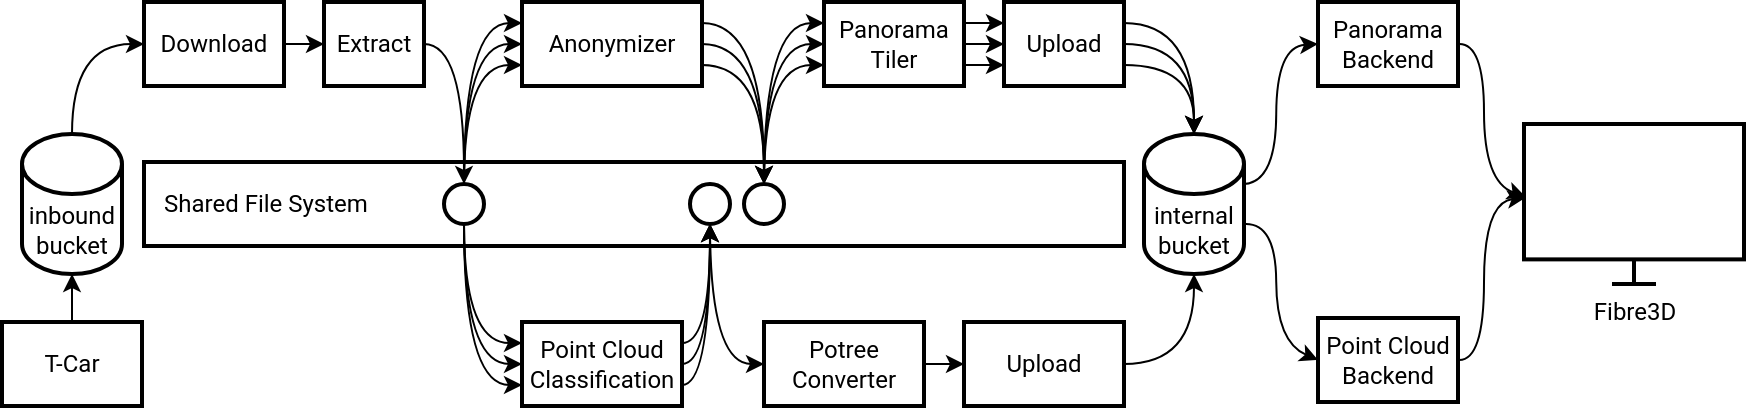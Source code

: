 <mxfile version="21.6.8" type="device">
  <diagram id="4VItoTFVdyu-B1bD5xtJ" name="Page-2">
    <mxGraphModel dx="1000" dy="699" grid="1" gridSize="10" guides="1" tooltips="1" connect="1" arrows="1" fold="1" page="1" pageScale="1" pageWidth="850" pageHeight="1100" math="0" shadow="0">
      <root>
        <mxCell id="J9tFE-FJSOzNZMM4bbKc-0" />
        <mxCell id="J9tFE-FJSOzNZMM4bbKc-1" parent="J9tFE-FJSOzNZMM4bbKc-0" />
        <mxCell id="U5SvPRz84Rl3WFOFM3O1-3" style="rounded=0;orthogonalLoop=1;jettySize=auto;html=1;exitX=0.5;exitY=0;exitDx=0;exitDy=0;exitPerimeter=0;entryX=0;entryY=0.5;entryDx=0;entryDy=0;edgeStyle=orthogonalEdgeStyle;curved=1;fontFamily=Roboto;" parent="J9tFE-FJSOzNZMM4bbKc-1" source="xUiSU17F0X33oVe9RQWk-1" target="a_nXjGVmlLmyrYhKoHXu-0" edge="1">
          <mxGeometry relative="1" as="geometry" />
        </mxCell>
        <mxCell id="xUiSU17F0X33oVe9RQWk-1" value="inbound&lt;br&gt;bucket" style="shape=cylinder3;whiteSpace=wrap;html=1;boundedLbl=1;backgroundOutline=1;size=15;fillColor=none;fontColor=#000000;strokeColor=#000000;strokeWidth=2;fontFamily=Roboto;" parent="J9tFE-FJSOzNZMM4bbKc-1" vertex="1">
          <mxGeometry x="249" y="266" width="50" height="70" as="geometry" />
        </mxCell>
        <mxCell id="U5SvPRz84Rl3WFOFM3O1-4" style="edgeStyle=orthogonalEdgeStyle;curved=1;rounded=0;orthogonalLoop=1;jettySize=auto;html=1;exitX=1;exitY=0.5;exitDx=0;exitDy=0;entryX=0;entryY=0.5;entryDx=0;entryDy=0;fontFamily=Roboto;" parent="J9tFE-FJSOzNZMM4bbKc-1" source="a_nXjGVmlLmyrYhKoHXu-0" target="a_nXjGVmlLmyrYhKoHXu-1" edge="1">
          <mxGeometry relative="1" as="geometry" />
        </mxCell>
        <mxCell id="a_nXjGVmlLmyrYhKoHXu-0" value="Download" style="rounded=0;whiteSpace=wrap;html=1;fillColor=none;strokeWidth=2;fontFamily=Roboto;" parent="J9tFE-FJSOzNZMM4bbKc-1" vertex="1">
          <mxGeometry x="310" y="200" width="70" height="42" as="geometry" />
        </mxCell>
        <mxCell id="a_nXjGVmlLmyrYhKoHXu-1" value="Extract" style="rounded=0;whiteSpace=wrap;html=1;fillColor=none;strokeWidth=2;fontFamily=Roboto;" parent="J9tFE-FJSOzNZMM4bbKc-1" vertex="1">
          <mxGeometry x="400" y="200" width="50" height="42" as="geometry" />
        </mxCell>
        <mxCell id="2uwxLtayoGPKNxCUKSKQ-0" value="internal&lt;br&gt;bucket" style="shape=cylinder3;whiteSpace=wrap;html=1;boundedLbl=1;backgroundOutline=1;size=15;fillColor=none;fontColor=#000000;strokeColor=#000000;fontFamily=Roboto;strokeWidth=2;" parent="J9tFE-FJSOzNZMM4bbKc-1" vertex="1">
          <mxGeometry x="810" y="266" width="50" height="70" as="geometry" />
        </mxCell>
        <mxCell id="2uwxLtayoGPKNxCUKSKQ-2" value="Shared File System" style="rounded=0;whiteSpace=wrap;html=1;strokeWidth=2;align=left;spacingLeft=8;fillColor=none;fontColor=#000000;strokeColor=#000000;fontFamily=Roboto;" parent="J9tFE-FJSOzNZMM4bbKc-1" vertex="1">
          <mxGeometry x="310" y="280" width="490" height="42" as="geometry" />
        </mxCell>
        <mxCell id="FW7x4d71alcuQyMboTVm-10" style="edgeStyle=orthogonalEdgeStyle;curved=1;rounded=0;orthogonalLoop=1;jettySize=auto;html=1;exitX=1;exitY=0.25;exitDx=0;exitDy=0;entryX=0.5;entryY=0;entryDx=0;entryDy=0;fontFamily=Roboto;" parent="J9tFE-FJSOzNZMM4bbKc-1" source="2uwxLtayoGPKNxCUKSKQ-3" target="FW7x4d71alcuQyMboTVm-9" edge="1">
          <mxGeometry relative="1" as="geometry" />
        </mxCell>
        <mxCell id="FW7x4d71alcuQyMboTVm-11" style="edgeStyle=orthogonalEdgeStyle;curved=1;rounded=0;orthogonalLoop=1;jettySize=auto;html=1;exitX=1;exitY=0.5;exitDx=0;exitDy=0;entryX=0.5;entryY=0;entryDx=0;entryDy=0;fontFamily=Roboto;" parent="J9tFE-FJSOzNZMM4bbKc-1" source="2uwxLtayoGPKNxCUKSKQ-3" target="FW7x4d71alcuQyMboTVm-9" edge="1">
          <mxGeometry relative="1" as="geometry" />
        </mxCell>
        <mxCell id="FW7x4d71alcuQyMboTVm-12" style="edgeStyle=orthogonalEdgeStyle;curved=1;rounded=0;orthogonalLoop=1;jettySize=auto;html=1;exitX=1;exitY=0.75;exitDx=0;exitDy=0;entryX=0.5;entryY=0;entryDx=0;entryDy=0;fontFamily=Roboto;" parent="J9tFE-FJSOzNZMM4bbKc-1" source="2uwxLtayoGPKNxCUKSKQ-3" target="FW7x4d71alcuQyMboTVm-9" edge="1">
          <mxGeometry relative="1" as="geometry" />
        </mxCell>
        <mxCell id="2uwxLtayoGPKNxCUKSKQ-3" value="Anonymizer" style="rounded=0;whiteSpace=wrap;html=1;fontColor=#000000;fillColor=none;strokeWidth=2;fontFamily=Roboto;" parent="J9tFE-FJSOzNZMM4bbKc-1" vertex="1">
          <mxGeometry x="499" y="200" width="90" height="42" as="geometry" />
        </mxCell>
        <mxCell id="FW7x4d71alcuQyMboTVm-16" style="edgeStyle=orthogonalEdgeStyle;curved=1;rounded=0;orthogonalLoop=1;jettySize=auto;html=1;exitX=1;exitY=0.25;exitDx=0;exitDy=0;entryX=0;entryY=0.25;entryDx=0;entryDy=0;fontFamily=Roboto;" parent="J9tFE-FJSOzNZMM4bbKc-1" source="2uwxLtayoGPKNxCUKSKQ-4" target="U5SvPRz84Rl3WFOFM3O1-0" edge="1">
          <mxGeometry relative="1" as="geometry" />
        </mxCell>
        <mxCell id="FW7x4d71alcuQyMboTVm-17" style="edgeStyle=orthogonalEdgeStyle;curved=1;rounded=0;orthogonalLoop=1;jettySize=auto;html=1;exitX=1;exitY=0.5;exitDx=0;exitDy=0;entryX=0;entryY=0.5;entryDx=0;entryDy=0;fontFamily=Roboto;" parent="J9tFE-FJSOzNZMM4bbKc-1" source="2uwxLtayoGPKNxCUKSKQ-4" target="U5SvPRz84Rl3WFOFM3O1-0" edge="1">
          <mxGeometry relative="1" as="geometry" />
        </mxCell>
        <mxCell id="FW7x4d71alcuQyMboTVm-18" style="edgeStyle=orthogonalEdgeStyle;curved=1;rounded=0;orthogonalLoop=1;jettySize=auto;html=1;exitX=1;exitY=0.75;exitDx=0;exitDy=0;entryX=0;entryY=0.75;entryDx=0;entryDy=0;fontFamily=Roboto;" parent="J9tFE-FJSOzNZMM4bbKc-1" source="2uwxLtayoGPKNxCUKSKQ-4" target="U5SvPRz84Rl3WFOFM3O1-0" edge="1">
          <mxGeometry relative="1" as="geometry" />
        </mxCell>
        <mxCell id="2uwxLtayoGPKNxCUKSKQ-4" value="Panorama Tiler" style="rounded=0;whiteSpace=wrap;html=1;fillColor=none;strokeWidth=2;fontFamily=Roboto;" parent="J9tFE-FJSOzNZMM4bbKc-1" vertex="1">
          <mxGeometry x="650" y="200" width="70" height="42" as="geometry" />
        </mxCell>
        <mxCell id="FW7x4d71alcuQyMboTVm-7" style="edgeStyle=orthogonalEdgeStyle;curved=1;rounded=0;orthogonalLoop=1;jettySize=auto;html=1;exitX=1;exitY=0.5;exitDx=0;exitDy=0;entryX=0.5;entryY=1;entryDx=0;entryDy=0;fontFamily=Roboto;" parent="J9tFE-FJSOzNZMM4bbKc-1" source="oX5jtWM3znQzj-3iAQuO-0" target="FW7x4d71alcuQyMboTVm-19" edge="1">
          <mxGeometry relative="1" as="geometry">
            <mxPoint x="610" y="350" as="targetPoint" />
            <Array as="points">
              <mxPoint x="593" y="381" />
            </Array>
          </mxGeometry>
        </mxCell>
        <mxCell id="FW7x4d71alcuQyMboTVm-20" style="edgeStyle=orthogonalEdgeStyle;curved=1;rounded=0;orthogonalLoop=1;jettySize=auto;html=1;exitX=1;exitY=0.25;exitDx=0;exitDy=0;entryX=0.5;entryY=1;entryDx=0;entryDy=0;fontFamily=Roboto;" parent="J9tFE-FJSOzNZMM4bbKc-1" source="oX5jtWM3znQzj-3iAQuO-0" target="FW7x4d71alcuQyMboTVm-19" edge="1">
          <mxGeometry relative="1" as="geometry">
            <Array as="points">
              <mxPoint x="593" y="371" />
            </Array>
          </mxGeometry>
        </mxCell>
        <mxCell id="FW7x4d71alcuQyMboTVm-21" style="edgeStyle=orthogonalEdgeStyle;curved=1;rounded=0;orthogonalLoop=1;jettySize=auto;html=1;exitX=1;exitY=0.75;exitDx=0;exitDy=0;entryX=0.5;entryY=1;entryDx=0;entryDy=0;fontFamily=Roboto;" parent="J9tFE-FJSOzNZMM4bbKc-1" source="oX5jtWM3znQzj-3iAQuO-0" target="FW7x4d71alcuQyMboTVm-19" edge="1">
          <mxGeometry relative="1" as="geometry">
            <Array as="points">
              <mxPoint x="593" y="391" />
            </Array>
          </mxGeometry>
        </mxCell>
        <mxCell id="oX5jtWM3znQzj-3iAQuO-0" value="Point Cloud&lt;br&gt;Classification" style="rounded=0;whiteSpace=wrap;html=1;fillColor=none;strokeWidth=2;fontFamily=Roboto;" parent="J9tFE-FJSOzNZMM4bbKc-1" vertex="1">
          <mxGeometry x="499" y="360" width="80" height="42" as="geometry" />
        </mxCell>
        <mxCell id="FW7x4d71alcuQyMboTVm-8" style="edgeStyle=orthogonalEdgeStyle;curved=1;rounded=0;orthogonalLoop=1;jettySize=auto;html=1;exitX=1;exitY=0.5;exitDx=0;exitDy=0;entryX=0;entryY=0.5;entryDx=0;entryDy=0;fontFamily=Roboto;" parent="J9tFE-FJSOzNZMM4bbKc-1" source="tqu2j0pnysxG_At0koKi-0" target="U5SvPRz84Rl3WFOFM3O1-1" edge="1">
          <mxGeometry relative="1" as="geometry" />
        </mxCell>
        <mxCell id="tqu2j0pnysxG_At0koKi-0" value="Potree&lt;br&gt;Converter" style="rounded=0;whiteSpace=wrap;html=1;fillColor=none;strokeWidth=2;fontFamily=Roboto;" parent="J9tFE-FJSOzNZMM4bbKc-1" vertex="1">
          <mxGeometry x="620" y="360" width="80" height="42" as="geometry" />
        </mxCell>
        <mxCell id="FW7x4d71alcuQyMboTVm-23" style="edgeStyle=orthogonalEdgeStyle;curved=1;rounded=0;orthogonalLoop=1;jettySize=auto;html=1;exitX=1;exitY=0.25;exitDx=0;exitDy=0;entryX=0.5;entryY=0;entryDx=0;entryDy=0;entryPerimeter=0;fontFamily=Roboto;" parent="J9tFE-FJSOzNZMM4bbKc-1" source="U5SvPRz84Rl3WFOFM3O1-0" target="2uwxLtayoGPKNxCUKSKQ-0" edge="1">
          <mxGeometry relative="1" as="geometry" />
        </mxCell>
        <mxCell id="FW7x4d71alcuQyMboTVm-24" style="edgeStyle=orthogonalEdgeStyle;curved=1;rounded=0;orthogonalLoop=1;jettySize=auto;html=1;exitX=1;exitY=0.5;exitDx=0;exitDy=0;entryX=0.5;entryY=0;entryDx=0;entryDy=0;entryPerimeter=0;fontFamily=Roboto;" parent="J9tFE-FJSOzNZMM4bbKc-1" source="U5SvPRz84Rl3WFOFM3O1-0" target="2uwxLtayoGPKNxCUKSKQ-0" edge="1">
          <mxGeometry relative="1" as="geometry" />
        </mxCell>
        <mxCell id="FW7x4d71alcuQyMboTVm-25" style="edgeStyle=orthogonalEdgeStyle;curved=1;rounded=0;orthogonalLoop=1;jettySize=auto;html=1;exitX=1;exitY=0.75;exitDx=0;exitDy=0;entryX=0.5;entryY=0;entryDx=0;entryDy=0;entryPerimeter=0;fontFamily=Roboto;" parent="J9tFE-FJSOzNZMM4bbKc-1" source="U5SvPRz84Rl3WFOFM3O1-0" target="2uwxLtayoGPKNxCUKSKQ-0" edge="1">
          <mxGeometry relative="1" as="geometry">
            <mxPoint x="830" y="340.0" as="targetPoint" />
          </mxGeometry>
        </mxCell>
        <mxCell id="U5SvPRz84Rl3WFOFM3O1-0" value="Upload" style="rounded=0;whiteSpace=wrap;html=1;fillColor=none;strokeWidth=2;fontFamily=Roboto;" parent="J9tFE-FJSOzNZMM4bbKc-1" vertex="1">
          <mxGeometry x="740" y="200" width="60" height="42" as="geometry" />
        </mxCell>
        <mxCell id="FW7x4d71alcuQyMboTVm-26" style="edgeStyle=orthogonalEdgeStyle;curved=1;rounded=0;orthogonalLoop=1;jettySize=auto;html=1;exitX=1;exitY=0.5;exitDx=0;exitDy=0;entryX=0.5;entryY=1;entryDx=0;entryDy=0;entryPerimeter=0;fontFamily=Roboto;" parent="J9tFE-FJSOzNZMM4bbKc-1" source="U5SvPRz84Rl3WFOFM3O1-1" target="2uwxLtayoGPKNxCUKSKQ-0" edge="1">
          <mxGeometry relative="1" as="geometry" />
        </mxCell>
        <mxCell id="U5SvPRz84Rl3WFOFM3O1-1" value="Upload" style="rounded=0;whiteSpace=wrap;html=1;fillColor=none;strokeWidth=2;fontFamily=Roboto;" parent="J9tFE-FJSOzNZMM4bbKc-1" vertex="1">
          <mxGeometry x="720" y="360" width="80" height="42" as="geometry" />
        </mxCell>
        <mxCell id="FW7x4d71alcuQyMboTVm-1" style="edgeStyle=orthogonalEdgeStyle;curved=1;rounded=0;orthogonalLoop=1;jettySize=auto;html=1;exitX=0.5;exitY=0;exitDx=0;exitDy=0;entryX=0;entryY=0.25;entryDx=0;entryDy=0;fontFamily=Roboto;" parent="J9tFE-FJSOzNZMM4bbKc-1" source="FW7x4d71alcuQyMboTVm-0" target="2uwxLtayoGPKNxCUKSKQ-3" edge="1">
          <mxGeometry relative="1" as="geometry" />
        </mxCell>
        <mxCell id="FW7x4d71alcuQyMboTVm-2" style="edgeStyle=orthogonalEdgeStyle;curved=1;rounded=0;orthogonalLoop=1;jettySize=auto;html=1;exitX=0.5;exitY=0;exitDx=0;exitDy=0;entryX=0;entryY=0.5;entryDx=0;entryDy=0;fontFamily=Roboto;" parent="J9tFE-FJSOzNZMM4bbKc-1" source="FW7x4d71alcuQyMboTVm-0" target="2uwxLtayoGPKNxCUKSKQ-3" edge="1">
          <mxGeometry relative="1" as="geometry" />
        </mxCell>
        <mxCell id="FW7x4d71alcuQyMboTVm-3" style="edgeStyle=orthogonalEdgeStyle;curved=1;rounded=0;orthogonalLoop=1;jettySize=auto;html=1;exitX=0.5;exitY=0;exitDx=0;exitDy=0;entryX=0;entryY=0.75;entryDx=0;entryDy=0;fontFamily=Roboto;" parent="J9tFE-FJSOzNZMM4bbKc-1" source="FW7x4d71alcuQyMboTVm-0" target="2uwxLtayoGPKNxCUKSKQ-3" edge="1">
          <mxGeometry relative="1" as="geometry" />
        </mxCell>
        <mxCell id="FW7x4d71alcuQyMboTVm-4" style="edgeStyle=orthogonalEdgeStyle;curved=1;rounded=0;orthogonalLoop=1;jettySize=auto;html=1;exitX=0.5;exitY=1;exitDx=0;exitDy=0;entryX=0;entryY=0.25;entryDx=0;entryDy=0;fontFamily=Roboto;" parent="J9tFE-FJSOzNZMM4bbKc-1" source="FW7x4d71alcuQyMboTVm-0" target="oX5jtWM3znQzj-3iAQuO-0" edge="1">
          <mxGeometry relative="1" as="geometry" />
        </mxCell>
        <mxCell id="FW7x4d71alcuQyMboTVm-5" style="edgeStyle=orthogonalEdgeStyle;curved=1;rounded=0;orthogonalLoop=1;jettySize=auto;html=1;exitX=0.5;exitY=1;exitDx=0;exitDy=0;entryX=0;entryY=0.5;entryDx=0;entryDy=0;fontFamily=Roboto;" parent="J9tFE-FJSOzNZMM4bbKc-1" source="FW7x4d71alcuQyMboTVm-0" target="oX5jtWM3znQzj-3iAQuO-0" edge="1">
          <mxGeometry relative="1" as="geometry" />
        </mxCell>
        <mxCell id="FW7x4d71alcuQyMboTVm-6" style="edgeStyle=orthogonalEdgeStyle;curved=1;rounded=0;orthogonalLoop=1;jettySize=auto;html=1;exitX=0.5;exitY=1;exitDx=0;exitDy=0;entryX=0;entryY=0.75;entryDx=0;entryDy=0;fontFamily=Roboto;" parent="J9tFE-FJSOzNZMM4bbKc-1" source="FW7x4d71alcuQyMboTVm-0" target="oX5jtWM3znQzj-3iAQuO-0" edge="1">
          <mxGeometry relative="1" as="geometry" />
        </mxCell>
        <mxCell id="FW7x4d71alcuQyMboTVm-0" value="" style="ellipse;whiteSpace=wrap;html=1;aspect=fixed;strokeWidth=2;fontFamily=Roboto;fillColor=none;" parent="J9tFE-FJSOzNZMM4bbKc-1" vertex="1">
          <mxGeometry x="460" y="291" width="20" height="20" as="geometry" />
        </mxCell>
        <mxCell id="U5SvPRz84Rl3WFOFM3O1-5" style="edgeStyle=orthogonalEdgeStyle;curved=1;rounded=0;orthogonalLoop=1;jettySize=auto;html=1;exitX=1;exitY=0.5;exitDx=0;exitDy=0;entryX=0.5;entryY=0;entryDx=0;entryDy=0;fontFamily=Roboto;" parent="J9tFE-FJSOzNZMM4bbKc-1" source="a_nXjGVmlLmyrYhKoHXu-1" target="FW7x4d71alcuQyMboTVm-0" edge="1">
          <mxGeometry relative="1" as="geometry" />
        </mxCell>
        <mxCell id="FW7x4d71alcuQyMboTVm-13" style="edgeStyle=orthogonalEdgeStyle;curved=1;rounded=0;orthogonalLoop=1;jettySize=auto;html=1;exitX=0.5;exitY=0;exitDx=0;exitDy=0;entryX=0;entryY=0.25;entryDx=0;entryDy=0;fontFamily=Roboto;" parent="J9tFE-FJSOzNZMM4bbKc-1" source="FW7x4d71alcuQyMboTVm-9" target="2uwxLtayoGPKNxCUKSKQ-4" edge="1">
          <mxGeometry relative="1" as="geometry" />
        </mxCell>
        <mxCell id="FW7x4d71alcuQyMboTVm-14" style="edgeStyle=orthogonalEdgeStyle;curved=1;rounded=0;orthogonalLoop=1;jettySize=auto;html=1;exitX=0.5;exitY=0;exitDx=0;exitDy=0;entryX=0;entryY=0.5;entryDx=0;entryDy=0;fontFamily=Roboto;" parent="J9tFE-FJSOzNZMM4bbKc-1" source="FW7x4d71alcuQyMboTVm-9" target="2uwxLtayoGPKNxCUKSKQ-4" edge="1">
          <mxGeometry relative="1" as="geometry" />
        </mxCell>
        <mxCell id="FW7x4d71alcuQyMboTVm-15" style="edgeStyle=orthogonalEdgeStyle;curved=1;rounded=0;orthogonalLoop=1;jettySize=auto;html=1;exitX=0.5;exitY=0;exitDx=0;exitDy=0;entryX=0;entryY=0.75;entryDx=0;entryDy=0;fontFamily=Roboto;" parent="J9tFE-FJSOzNZMM4bbKc-1" source="FW7x4d71alcuQyMboTVm-9" target="2uwxLtayoGPKNxCUKSKQ-4" edge="1">
          <mxGeometry relative="1" as="geometry" />
        </mxCell>
        <mxCell id="FW7x4d71alcuQyMboTVm-9" value="" style="ellipse;whiteSpace=wrap;html=1;aspect=fixed;strokeWidth=2;fontFamily=Roboto;fillColor=none;" parent="J9tFE-FJSOzNZMM4bbKc-1" vertex="1">
          <mxGeometry x="610" y="291" width="20" height="20" as="geometry" />
        </mxCell>
        <mxCell id="FW7x4d71alcuQyMboTVm-22" style="edgeStyle=orthogonalEdgeStyle;curved=1;rounded=0;orthogonalLoop=1;jettySize=auto;html=1;exitX=0.5;exitY=1;exitDx=0;exitDy=0;entryX=0;entryY=0.5;entryDx=0;entryDy=0;fontFamily=Roboto;" parent="J9tFE-FJSOzNZMM4bbKc-1" source="FW7x4d71alcuQyMboTVm-19" target="tqu2j0pnysxG_At0koKi-0" edge="1">
          <mxGeometry relative="1" as="geometry" />
        </mxCell>
        <mxCell id="FW7x4d71alcuQyMboTVm-19" value="" style="ellipse;whiteSpace=wrap;html=1;aspect=fixed;strokeWidth=2;fontFamily=Roboto;fillColor=none;" parent="J9tFE-FJSOzNZMM4bbKc-1" vertex="1">
          <mxGeometry x="583" y="291" width="20" height="20" as="geometry" />
        </mxCell>
        <mxCell id="FW7x4d71alcuQyMboTVm-27" value="Fibre3D" style="html=1;verticalLabelPosition=bottom;align=center;labelBackgroundColor=none;verticalAlign=top;strokeWidth=2;shadow=0;dashed=0;shape=mxgraph.ios7.icons.monitor;fillColor=none;fontColor=#000000;strokeColor=#000000;fontFamily=Roboto;" parent="J9tFE-FJSOzNZMM4bbKc-1" vertex="1">
          <mxGeometry x="1000" y="261" width="110" height="80" as="geometry" />
        </mxCell>
        <mxCell id="FW7x4d71alcuQyMboTVm-28" value="Panorama Backend" style="rounded=0;whiteSpace=wrap;html=1;fillColor=none;strokeWidth=2;fontFamily=Roboto;" parent="J9tFE-FJSOzNZMM4bbKc-1" vertex="1">
          <mxGeometry x="897" y="200" width="70" height="42" as="geometry" />
        </mxCell>
        <mxCell id="FW7x4d71alcuQyMboTVm-29" value="Point Cloud Backend" style="rounded=0;whiteSpace=wrap;html=1;fillColor=none;strokeWidth=2;fontFamily=Roboto;" parent="J9tFE-FJSOzNZMM4bbKc-1" vertex="1">
          <mxGeometry x="897" y="358" width="70" height="42" as="geometry" />
        </mxCell>
        <mxCell id="cjnxMFQXh_oHQ5nd_tqw-3" value="" style="curved=1;endArrow=classic;html=1;fontColor=#000000;strokeColor=default;entryX=0.007;entryY=0.455;entryDx=0;entryDy=0;entryPerimeter=0;exitX=1;exitY=0.5;exitDx=0;exitDy=0;fontFamily=Roboto;" parent="J9tFE-FJSOzNZMM4bbKc-1" source="FW7x4d71alcuQyMboTVm-28" target="FW7x4d71alcuQyMboTVm-27" edge="1">
          <mxGeometry width="50" height="50" relative="1" as="geometry">
            <mxPoint x="967" y="271" as="sourcePoint" />
            <mxPoint x="1037.711" y="221" as="targetPoint" />
            <Array as="points">
              <mxPoint x="980" y="220" />
              <mxPoint x="980" y="290" />
            </Array>
          </mxGeometry>
        </mxCell>
        <mxCell id="cjnxMFQXh_oHQ5nd_tqw-4" value="" style="curved=1;endArrow=classic;html=1;fontColor=#000000;strokeColor=default;entryX=0.007;entryY=0.46;entryDx=0;entryDy=0;entryPerimeter=0;exitX=1;exitY=0.5;exitDx=0;exitDy=0;fontFamily=Roboto;" parent="J9tFE-FJSOzNZMM4bbKc-1" source="FW7x4d71alcuQyMboTVm-29" target="FW7x4d71alcuQyMboTVm-27" edge="1">
          <mxGeometry width="50" height="50" relative="1" as="geometry">
            <mxPoint x="967" y="377.4" as="sourcePoint" />
            <mxPoint x="1000.77" y="301" as="targetPoint" />
            <Array as="points">
              <mxPoint x="980" y="380" />
              <mxPoint x="980" y="300" />
            </Array>
          </mxGeometry>
        </mxCell>
        <mxCell id="cjnxMFQXh_oHQ5nd_tqw-5" value="" style="curved=1;endArrow=classic;html=1;fontColor=#000000;strokeColor=default;entryX=0;entryY=0.5;entryDx=0;entryDy=0;exitX=1;exitY=0;exitDx=0;exitDy=25;exitPerimeter=0;fontFamily=Roboto;" parent="J9tFE-FJSOzNZMM4bbKc-1" source="2uwxLtayoGPKNxCUKSKQ-0" target="FW7x4d71alcuQyMboTVm-28" edge="1">
          <mxGeometry width="50" height="50" relative="1" as="geometry">
            <mxPoint x="863.23" y="301.2" as="sourcePoint" />
            <mxPoint x="897" y="220.0" as="targetPoint" />
            <Array as="points">
              <mxPoint x="876" y="290" />
              <mxPoint x="876.23" y="222.2" />
            </Array>
          </mxGeometry>
        </mxCell>
        <mxCell id="cjnxMFQXh_oHQ5nd_tqw-6" value="" style="curved=1;endArrow=classic;html=1;fontColor=#000000;strokeColor=default;entryX=0;entryY=0.5;entryDx=0;entryDy=0;exitX=1;exitY=0;exitDx=0;exitDy=45;exitPerimeter=0;fontFamily=Roboto;" parent="J9tFE-FJSOzNZMM4bbKc-1" source="2uwxLtayoGPKNxCUKSKQ-0" target="FW7x4d71alcuQyMboTVm-29" edge="1">
          <mxGeometry width="50" height="50" relative="1" as="geometry">
            <mxPoint x="863.23" y="301" as="sourcePoint" />
            <mxPoint x="897" y="377.4" as="targetPoint" />
            <Array as="points">
              <mxPoint x="876" y="310" />
              <mxPoint x="876.23" y="370" />
            </Array>
          </mxGeometry>
        </mxCell>
        <mxCell id="xTtT8vYnt0yzDkUmVVk--2" style="edgeStyle=orthogonalEdgeStyle;rounded=0;orthogonalLoop=1;jettySize=auto;html=1;exitX=0.5;exitY=0;exitDx=0;exitDy=0;entryX=0.5;entryY=1;entryDx=0;entryDy=0;entryPerimeter=0;" edge="1" parent="J9tFE-FJSOzNZMM4bbKc-1" source="xTtT8vYnt0yzDkUmVVk--0" target="xUiSU17F0X33oVe9RQWk-1">
          <mxGeometry relative="1" as="geometry" />
        </mxCell>
        <mxCell id="xTtT8vYnt0yzDkUmVVk--0" value="T-Car" style="rounded=0;whiteSpace=wrap;html=1;fillColor=none;strokeWidth=2;fontFamily=Roboto;" vertex="1" parent="J9tFE-FJSOzNZMM4bbKc-1">
          <mxGeometry x="239" y="360" width="70" height="42" as="geometry" />
        </mxCell>
      </root>
    </mxGraphModel>
  </diagram>
</mxfile>
